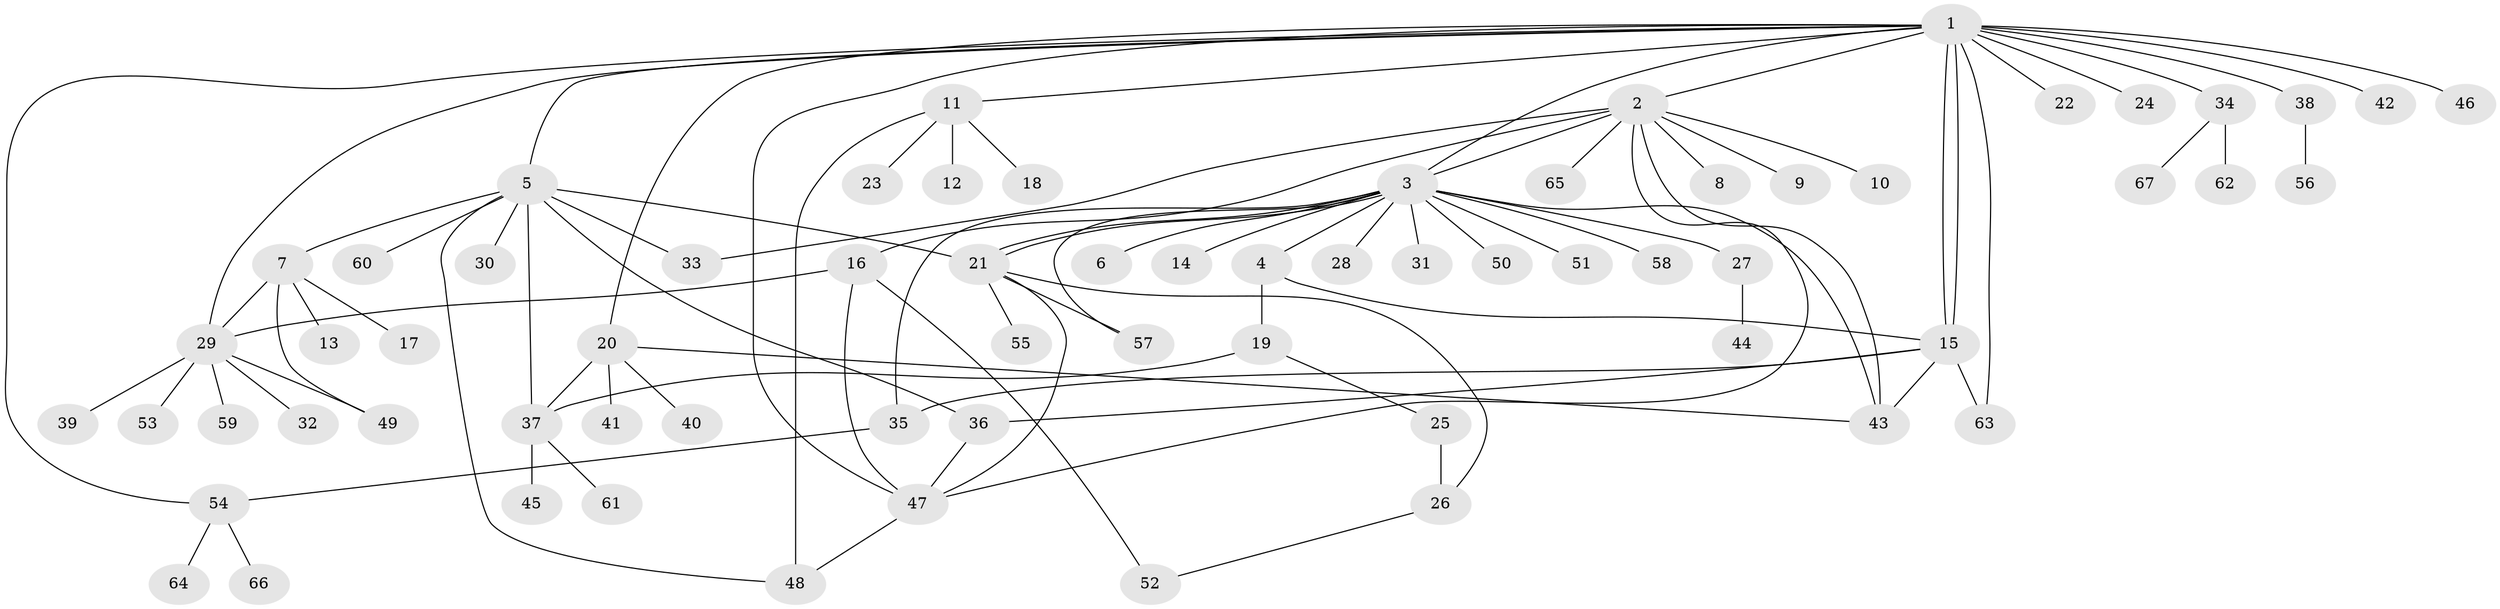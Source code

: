 // coarse degree distribution, {11: 0.024390243902439025, 9: 0.024390243902439025, 12: 0.024390243902439025, 6: 0.024390243902439025, 8: 0.024390243902439025, 1: 0.5609756097560976, 3: 0.12195121951219512, 4: 0.0975609756097561, 2: 0.04878048780487805, 5: 0.024390243902439025, 7: 0.024390243902439025}
// Generated by graph-tools (version 1.1) at 2025/50/03/04/25 22:50:30]
// undirected, 67 vertices, 93 edges
graph export_dot {
  node [color=gray90,style=filled];
  1;
  2;
  3;
  4;
  5;
  6;
  7;
  8;
  9;
  10;
  11;
  12;
  13;
  14;
  15;
  16;
  17;
  18;
  19;
  20;
  21;
  22;
  23;
  24;
  25;
  26;
  27;
  28;
  29;
  30;
  31;
  32;
  33;
  34;
  35;
  36;
  37;
  38;
  39;
  40;
  41;
  42;
  43;
  44;
  45;
  46;
  47;
  48;
  49;
  50;
  51;
  52;
  53;
  54;
  55;
  56;
  57;
  58;
  59;
  60;
  61;
  62;
  63;
  64;
  65;
  66;
  67;
  1 -- 2;
  1 -- 3;
  1 -- 5;
  1 -- 11;
  1 -- 15;
  1 -- 15;
  1 -- 20;
  1 -- 22;
  1 -- 24;
  1 -- 29;
  1 -- 34;
  1 -- 38;
  1 -- 42;
  1 -- 46;
  1 -- 47;
  1 -- 54;
  1 -- 63;
  2 -- 3;
  2 -- 8;
  2 -- 9;
  2 -- 10;
  2 -- 16;
  2 -- 33;
  2 -- 43;
  2 -- 47;
  2 -- 65;
  3 -- 4;
  3 -- 6;
  3 -- 14;
  3 -- 21;
  3 -- 21;
  3 -- 27;
  3 -- 28;
  3 -- 31;
  3 -- 35;
  3 -- 43;
  3 -- 50;
  3 -- 51;
  3 -- 57;
  3 -- 58;
  4 -- 15;
  4 -- 19;
  5 -- 7;
  5 -- 21;
  5 -- 30;
  5 -- 33;
  5 -- 36;
  5 -- 37;
  5 -- 48;
  5 -- 60;
  7 -- 13;
  7 -- 17;
  7 -- 29;
  7 -- 49;
  11 -- 12;
  11 -- 18;
  11 -- 23;
  11 -- 48;
  15 -- 35;
  15 -- 36;
  15 -- 43;
  15 -- 63;
  16 -- 29;
  16 -- 47;
  16 -- 52;
  19 -- 25;
  19 -- 37;
  20 -- 37;
  20 -- 40;
  20 -- 41;
  20 -- 43;
  21 -- 26;
  21 -- 47;
  21 -- 55;
  21 -- 57;
  25 -- 26;
  26 -- 52;
  27 -- 44;
  29 -- 32;
  29 -- 39;
  29 -- 49;
  29 -- 53;
  29 -- 59;
  34 -- 62;
  34 -- 67;
  35 -- 54;
  36 -- 47;
  37 -- 45;
  37 -- 61;
  38 -- 56;
  47 -- 48;
  54 -- 64;
  54 -- 66;
}
